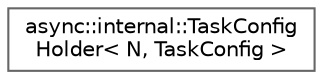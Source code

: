 digraph "Graphical Class Hierarchy"
{
 // LATEX_PDF_SIZE
  bgcolor="transparent";
  edge [fontname=Helvetica,fontsize=10,labelfontname=Helvetica,labelfontsize=10];
  node [fontname=Helvetica,fontsize=10,shape=box,height=0.2,width=0.4];
  rankdir="LR";
  Node0 [id="Node000000",label="async::internal::TaskConfig\lHolder\< N, TaskConfig \>",height=0.2,width=0.4,color="grey40", fillcolor="white", style="filled",URL="$dd/d40/classasync_1_1internal_1_1TaskConfigHolder.html",tooltip=" "];
}
